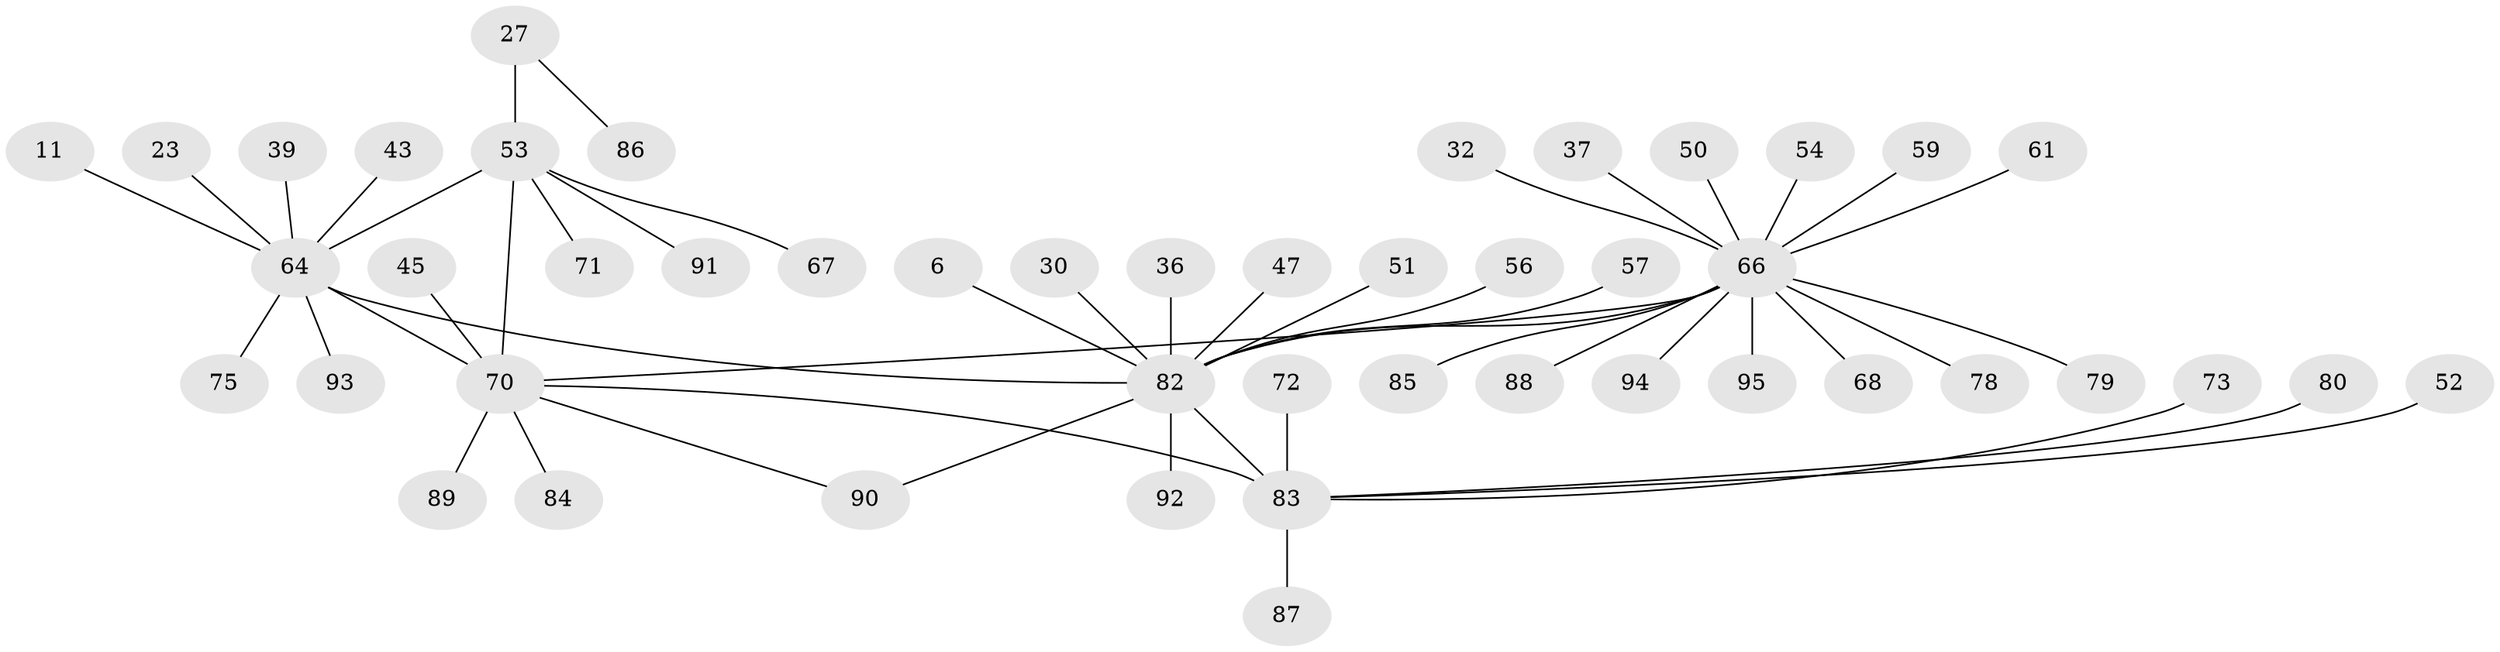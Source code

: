 // original degree distribution, {11: 0.010526315789473684, 7: 0.042105263157894736, 9: 0.010526315789473684, 3: 0.08421052631578947, 1: 0.6, 21: 0.010526315789473684, 2: 0.16842105263157894, 8: 0.021052631578947368, 4: 0.031578947368421054, 5: 0.021052631578947368}
// Generated by graph-tools (version 1.1) at 2025/47/03/09/25 04:47:27]
// undirected, 47 vertices, 50 edges
graph export_dot {
graph [start="1"]
  node [color=gray90,style=filled];
  6;
  11;
  23;
  27;
  30;
  32;
  36;
  37;
  39;
  43;
  45;
  47;
  50;
  51;
  52;
  53 [super="+15"];
  54;
  56;
  57;
  59;
  61 [super="+16"];
  64 [super="+12+5+38+20+34+58+17"];
  66 [super="+9+13+22"];
  67;
  68;
  70 [super="+8+10+42"];
  71;
  72;
  73;
  75;
  78;
  79;
  80;
  82 [super="+44+55+65"];
  83 [super="+63+33+40+41+46+48"];
  84;
  85;
  86;
  87;
  88;
  89;
  90;
  91 [super="+60"];
  92;
  93 [super="+49+62+69+74+76+77"];
  94 [super="+81"];
  95;
  6 -- 82;
  11 -- 64;
  23 -- 64;
  27 -- 53 [weight=2];
  27 -- 86;
  30 -- 82;
  32 -- 66;
  36 -- 82;
  37 -- 66;
  39 -- 64;
  43 -- 64;
  45 -- 70 [weight=2];
  47 -- 82;
  50 -- 66;
  51 -- 82;
  52 -- 83;
  53 -- 67;
  53 -- 71;
  53 -- 64 [weight=4];
  53 -- 91;
  53 -- 70;
  54 -- 66;
  56 -- 82;
  57 -- 82;
  59 -- 66;
  61 -- 66;
  64 -- 75;
  64 -- 82 [weight=3];
  64 -- 93;
  64 -- 70;
  66 -- 68;
  66 -- 70;
  66 -- 78;
  66 -- 79;
  66 -- 82 [weight=3];
  66 -- 85;
  66 -- 88;
  66 -- 94;
  66 -- 95;
  70 -- 84;
  70 -- 89;
  70 -- 90;
  70 -- 83;
  72 -- 83;
  73 -- 83;
  80 -- 83;
  82 -- 90;
  82 -- 83 [weight=2];
  82 -- 92;
  83 -- 87;
}
